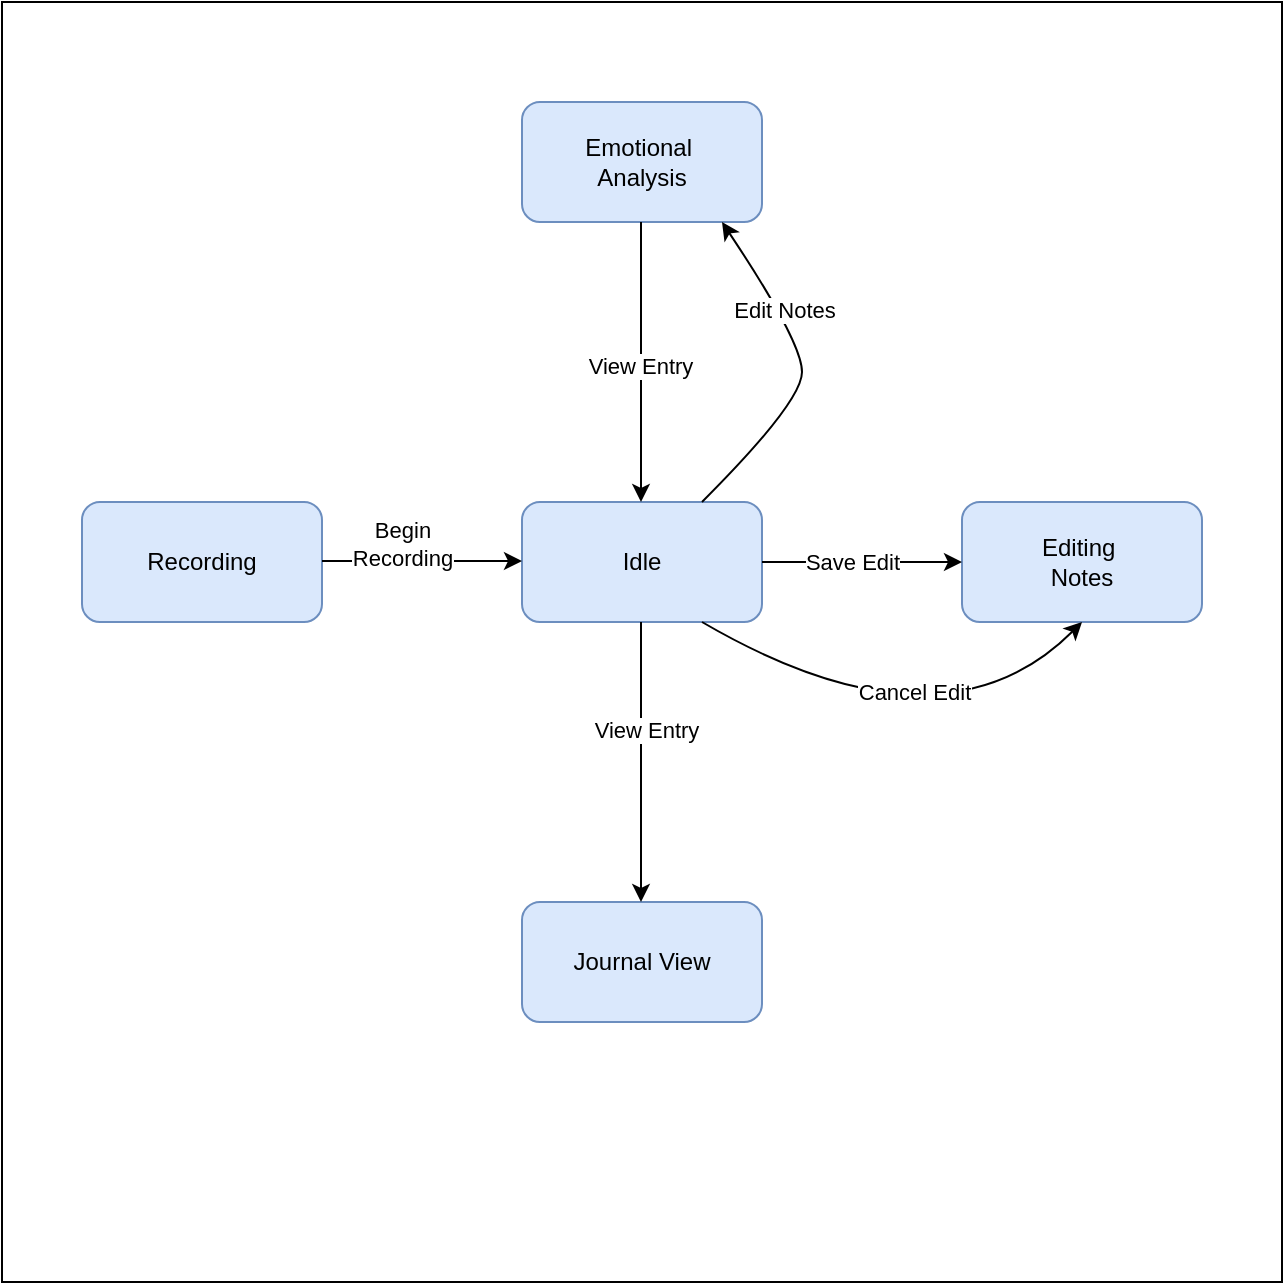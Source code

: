 <mxfile version="27.2.0">
  <diagram name="Page-1" id="f-ixj1FI1vQF_mtb2tvP">
    <mxGraphModel dx="2066" dy="1272" grid="1" gridSize="10" guides="1" tooltips="1" connect="1" arrows="1" fold="1" page="1" pageScale="1" pageWidth="850" pageHeight="1100" math="0" shadow="0">
      <root>
        <mxCell id="0" />
        <mxCell id="1" parent="0" />
        <mxCell id="3oXEI2r6WE9jho3EM4aq-1" value="" style="whiteSpace=wrap;html=1;aspect=fixed;movable=0;resizable=0;rotatable=0;deletable=0;editable=0;locked=1;connectable=0;" vertex="1" parent="1">
          <mxGeometry x="120" y="120" width="640" height="640" as="geometry" />
        </mxCell>
        <mxCell id="3oXEI2r6WE9jho3EM4aq-2" value="Idle" style="rounded=1;whiteSpace=wrap;html=1;movable=1;resizable=1;rotatable=1;deletable=1;editable=1;locked=0;connectable=1;fillColor=#dae8fc;strokeColor=#6c8ebf;" vertex="1" parent="1">
          <mxGeometry x="380" y="370" width="120" height="60" as="geometry" />
        </mxCell>
        <mxCell id="3oXEI2r6WE9jho3EM4aq-3" value="Recording" style="rounded=1;whiteSpace=wrap;html=1;movable=1;resizable=1;rotatable=1;deletable=1;editable=1;locked=0;connectable=1;fillColor=#dae8fc;strokeColor=#6c8ebf;" vertex="1" parent="1">
          <mxGeometry x="160" y="370" width="120" height="60" as="geometry" />
        </mxCell>
        <mxCell id="3oXEI2r6WE9jho3EM4aq-4" value="Editing&amp;nbsp;&lt;div&gt;Notes&lt;/div&gt;" style="rounded=1;whiteSpace=wrap;html=1;movable=1;resizable=1;rotatable=1;deletable=1;editable=1;locked=0;connectable=1;fillColor=#dae8fc;strokeColor=#6c8ebf;" vertex="1" parent="1">
          <mxGeometry x="600" y="370" width="120" height="60" as="geometry" />
        </mxCell>
        <mxCell id="3oXEI2r6WE9jho3EM4aq-5" value="Journal View" style="rounded=1;whiteSpace=wrap;html=1;movable=1;resizable=1;rotatable=1;deletable=1;editable=1;locked=0;connectable=1;fillColor=#dae8fc;strokeColor=#6c8ebf;" vertex="1" parent="1">
          <mxGeometry x="380" y="570" width="120" height="60" as="geometry" />
        </mxCell>
        <mxCell id="3oXEI2r6WE9jho3EM4aq-6" value="Emotional&amp;nbsp;&lt;div&gt;Analysis&lt;/div&gt;" style="rounded=1;whiteSpace=wrap;html=1;movable=1;resizable=1;rotatable=1;deletable=1;editable=1;locked=0;connectable=1;fillColor=#dae8fc;strokeColor=#6c8ebf;" vertex="1" parent="1">
          <mxGeometry x="380" y="170" width="120" height="60" as="geometry" />
        </mxCell>
        <mxCell id="3oXEI2r6WE9jho3EM4aq-7" value="" style="endArrow=classic;html=1;rounded=0;" edge="1" parent="1">
          <mxGeometry width="50" height="50" relative="1" as="geometry">
            <mxPoint x="439.5" y="230" as="sourcePoint" />
            <mxPoint x="439.5" y="370" as="targetPoint" />
          </mxGeometry>
        </mxCell>
        <mxCell id="3oXEI2r6WE9jho3EM4aq-19" value="View Entry" style="edgeLabel;html=1;align=center;verticalAlign=middle;resizable=0;points=[];" vertex="1" connectable="0" parent="3oXEI2r6WE9jho3EM4aq-7">
          <mxGeometry x="0.029" y="-1" relative="1" as="geometry">
            <mxPoint as="offset" />
          </mxGeometry>
        </mxCell>
        <mxCell id="3oXEI2r6WE9jho3EM4aq-8" value="" style="endArrow=classic;html=1;rounded=0;" edge="1" parent="1">
          <mxGeometry width="50" height="50" relative="1" as="geometry">
            <mxPoint x="500" y="400" as="sourcePoint" />
            <mxPoint x="600" y="400" as="targetPoint" />
          </mxGeometry>
        </mxCell>
        <mxCell id="3oXEI2r6WE9jho3EM4aq-11" value="Save Edit" style="edgeLabel;html=1;align=center;verticalAlign=middle;resizable=0;points=[];" vertex="1" connectable="0" parent="3oXEI2r6WE9jho3EM4aq-8">
          <mxGeometry x="-0.1" relative="1" as="geometry">
            <mxPoint as="offset" />
          </mxGeometry>
        </mxCell>
        <mxCell id="3oXEI2r6WE9jho3EM4aq-9" value="" style="endArrow=classic;html=1;rounded=0;" edge="1" parent="1">
          <mxGeometry width="50" height="50" relative="1" as="geometry">
            <mxPoint x="280" y="399.5" as="sourcePoint" />
            <mxPoint x="380" y="399.5" as="targetPoint" />
          </mxGeometry>
        </mxCell>
        <mxCell id="3oXEI2r6WE9jho3EM4aq-10" value="Begin&lt;div&gt;Reco&lt;span style=&quot;background-color: light-dark(#ffffff, var(--ge-dark-color, #121212)); color: light-dark(rgb(0, 0, 0), rgb(255, 255, 255));&quot;&gt;rding&lt;/span&gt;&lt;/div&gt;" style="edgeLabel;html=1;align=center;verticalAlign=middle;resizable=0;points=[];" vertex="1" connectable="0" parent="3oXEI2r6WE9jho3EM4aq-9">
          <mxGeometry x="-0.48" y="4" relative="1" as="geometry">
            <mxPoint x="14" y="-5" as="offset" />
          </mxGeometry>
        </mxCell>
        <mxCell id="3oXEI2r6WE9jho3EM4aq-12" value="" style="endArrow=classic;html=1;rounded=0;" edge="1" parent="1">
          <mxGeometry width="50" height="50" relative="1" as="geometry">
            <mxPoint x="439.5" y="430" as="sourcePoint" />
            <mxPoint x="439.5" y="570" as="targetPoint" />
          </mxGeometry>
        </mxCell>
        <mxCell id="3oXEI2r6WE9jho3EM4aq-13" value="View Entry" style="edgeLabel;html=1;align=center;verticalAlign=middle;resizable=0;points=[];" vertex="1" connectable="0" parent="3oXEI2r6WE9jho3EM4aq-12">
          <mxGeometry x="-0.229" y="2" relative="1" as="geometry">
            <mxPoint as="offset" />
          </mxGeometry>
        </mxCell>
        <mxCell id="3oXEI2r6WE9jho3EM4aq-16" value="" style="curved=1;endArrow=classic;html=1;rounded=0;" edge="1" parent="1">
          <mxGeometry width="50" height="50" relative="1" as="geometry">
            <mxPoint x="470" y="370" as="sourcePoint" />
            <mxPoint x="480" y="230" as="targetPoint" />
            <Array as="points">
              <mxPoint x="520" y="320" />
              <mxPoint x="520" y="290" />
            </Array>
          </mxGeometry>
        </mxCell>
        <mxCell id="3oXEI2r6WE9jho3EM4aq-20" value="Edit Notes" style="edgeLabel;html=1;align=center;verticalAlign=middle;resizable=0;points=[];" vertex="1" connectable="0" parent="3oXEI2r6WE9jho3EM4aq-16">
          <mxGeometry x="0.377" y="-1" relative="1" as="geometry">
            <mxPoint as="offset" />
          </mxGeometry>
        </mxCell>
        <mxCell id="3oXEI2r6WE9jho3EM4aq-17" value="" style="curved=1;endArrow=classic;html=1;rounded=0;" edge="1" parent="1">
          <mxGeometry width="50" height="50" relative="1" as="geometry">
            <mxPoint x="470" y="430" as="sourcePoint" />
            <mxPoint x="660" y="430" as="targetPoint" />
            <Array as="points">
              <mxPoint x="590" y="500" />
            </Array>
          </mxGeometry>
        </mxCell>
        <mxCell id="3oXEI2r6WE9jho3EM4aq-18" value="Cancel Edit" style="edgeLabel;html=1;align=center;verticalAlign=middle;resizable=0;points=[];" vertex="1" connectable="0" parent="3oXEI2r6WE9jho3EM4aq-17">
          <mxGeometry x="-0.082" y="23" relative="1" as="geometry">
            <mxPoint as="offset" />
          </mxGeometry>
        </mxCell>
      </root>
    </mxGraphModel>
  </diagram>
</mxfile>
